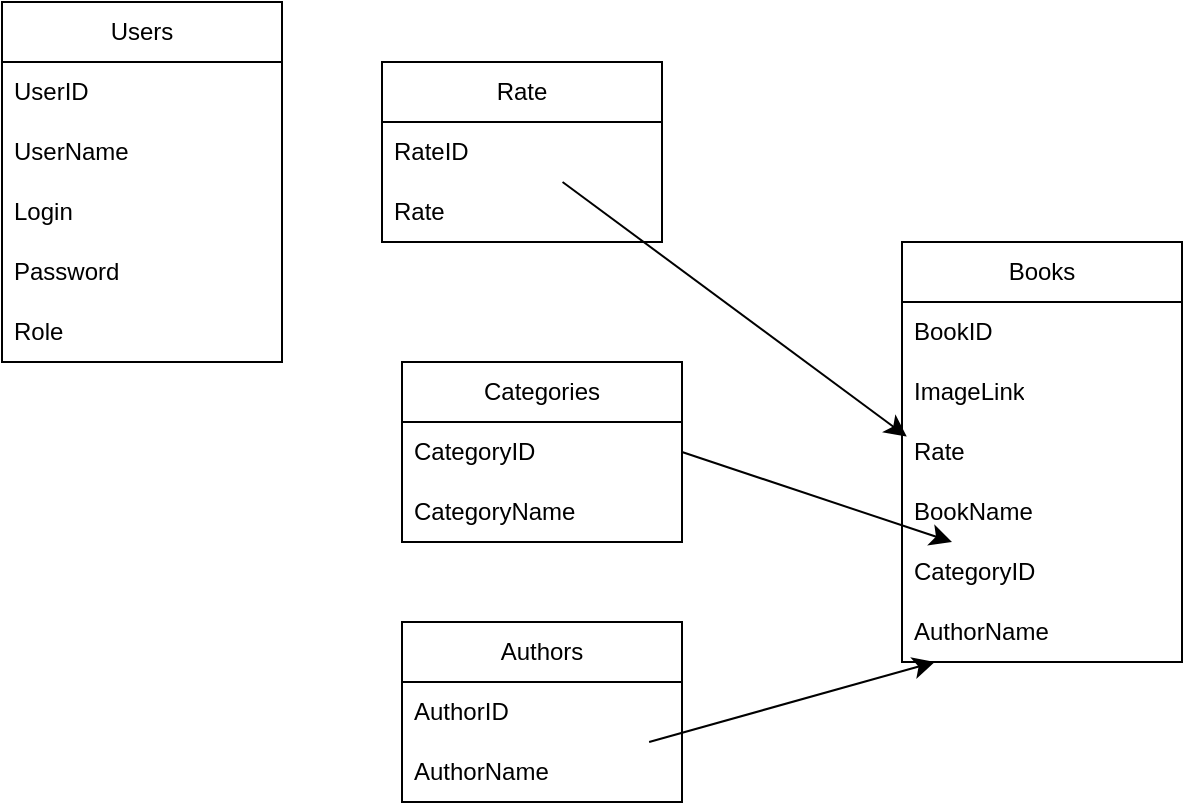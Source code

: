 <mxfile version="27.1.6">
  <diagram name="Страница — 1" id="E9hcgZcwWq4u7HKYQ2Kq">
    <mxGraphModel dx="951" dy="461" grid="1" gridSize="10" guides="1" tooltips="1" connect="1" arrows="1" fold="1" page="1" pageScale="1" pageWidth="827" pageHeight="1169" math="0" shadow="0">
      <root>
        <mxCell id="0" />
        <mxCell id="1" parent="0" />
        <mxCell id="1fi1FVE2c0o_0lhdDcpc-52" value="Users" style="swimlane;fontStyle=0;childLayout=stackLayout;horizontal=1;startSize=30;horizontalStack=0;resizeParent=1;resizeParentMax=0;resizeLast=0;collapsible=1;marginBottom=0;whiteSpace=wrap;html=1;" vertex="1" parent="1">
          <mxGeometry x="100" y="100" width="140" height="180" as="geometry" />
        </mxCell>
        <mxCell id="1fi1FVE2c0o_0lhdDcpc-53" value="UserID" style="text;strokeColor=none;fillColor=none;align=left;verticalAlign=middle;spacingLeft=4;spacingRight=4;overflow=hidden;points=[[0,0.5],[1,0.5]];portConstraint=eastwest;rotatable=0;whiteSpace=wrap;html=1;" vertex="1" parent="1fi1FVE2c0o_0lhdDcpc-52">
          <mxGeometry y="30" width="140" height="30" as="geometry" />
        </mxCell>
        <mxCell id="1fi1FVE2c0o_0lhdDcpc-54" value="UserName" style="text;strokeColor=none;fillColor=none;align=left;verticalAlign=middle;spacingLeft=4;spacingRight=4;overflow=hidden;points=[[0,0.5],[1,0.5]];portConstraint=eastwest;rotatable=0;whiteSpace=wrap;html=1;" vertex="1" parent="1fi1FVE2c0o_0lhdDcpc-52">
          <mxGeometry y="60" width="140" height="30" as="geometry" />
        </mxCell>
        <mxCell id="1fi1FVE2c0o_0lhdDcpc-79" value="Login" style="text;strokeColor=none;fillColor=none;align=left;verticalAlign=middle;spacingLeft=4;spacingRight=4;overflow=hidden;points=[[0,0.5],[1,0.5]];portConstraint=eastwest;rotatable=0;whiteSpace=wrap;html=1;" vertex="1" parent="1fi1FVE2c0o_0lhdDcpc-52">
          <mxGeometry y="90" width="140" height="30" as="geometry" />
        </mxCell>
        <mxCell id="1fi1FVE2c0o_0lhdDcpc-60" value="Password" style="text;strokeColor=none;fillColor=none;align=left;verticalAlign=middle;spacingLeft=4;spacingRight=4;overflow=hidden;points=[[0,0.5],[1,0.5]];portConstraint=eastwest;rotatable=0;whiteSpace=wrap;html=1;" vertex="1" parent="1fi1FVE2c0o_0lhdDcpc-52">
          <mxGeometry y="120" width="140" height="30" as="geometry" />
        </mxCell>
        <mxCell id="1fi1FVE2c0o_0lhdDcpc-55" value="Role" style="text;strokeColor=none;fillColor=none;align=left;verticalAlign=middle;spacingLeft=4;spacingRight=4;overflow=hidden;points=[[0,0.5],[1,0.5]];portConstraint=eastwest;rotatable=0;whiteSpace=wrap;html=1;" vertex="1" parent="1fi1FVE2c0o_0lhdDcpc-52">
          <mxGeometry y="150" width="140" height="30" as="geometry" />
        </mxCell>
        <mxCell id="1fi1FVE2c0o_0lhdDcpc-62" value="Books" style="swimlane;fontStyle=0;childLayout=stackLayout;horizontal=1;startSize=30;horizontalStack=0;resizeParent=1;resizeParentMax=0;resizeLast=0;collapsible=1;marginBottom=0;whiteSpace=wrap;html=1;" vertex="1" parent="1">
          <mxGeometry x="550" y="220" width="140" height="210" as="geometry" />
        </mxCell>
        <mxCell id="1fi1FVE2c0o_0lhdDcpc-63" value="BookID" style="text;strokeColor=none;fillColor=none;align=left;verticalAlign=middle;spacingLeft=4;spacingRight=4;overflow=hidden;points=[[0,0.5],[1,0.5]];portConstraint=eastwest;rotatable=0;whiteSpace=wrap;html=1;" vertex="1" parent="1fi1FVE2c0o_0lhdDcpc-62">
          <mxGeometry y="30" width="140" height="30" as="geometry" />
        </mxCell>
        <mxCell id="1fi1FVE2c0o_0lhdDcpc-78" value="ImageLink" style="text;strokeColor=none;fillColor=none;align=left;verticalAlign=middle;spacingLeft=4;spacingRight=4;overflow=hidden;points=[[0,0.5],[1,0.5]];portConstraint=eastwest;rotatable=0;whiteSpace=wrap;html=1;" vertex="1" parent="1fi1FVE2c0o_0lhdDcpc-62">
          <mxGeometry y="60" width="140" height="30" as="geometry" />
        </mxCell>
        <mxCell id="1fi1FVE2c0o_0lhdDcpc-86" value="Rate" style="text;strokeColor=none;fillColor=none;align=left;verticalAlign=middle;spacingLeft=4;spacingRight=4;overflow=hidden;points=[[0,0.5],[1,0.5]];portConstraint=eastwest;rotatable=0;whiteSpace=wrap;html=1;" vertex="1" parent="1fi1FVE2c0o_0lhdDcpc-62">
          <mxGeometry y="90" width="140" height="30" as="geometry" />
        </mxCell>
        <mxCell id="1fi1FVE2c0o_0lhdDcpc-64" value="BookName" style="text;strokeColor=none;fillColor=none;align=left;verticalAlign=middle;spacingLeft=4;spacingRight=4;overflow=hidden;points=[[0,0.5],[1,0.5]];portConstraint=eastwest;rotatable=0;whiteSpace=wrap;html=1;" vertex="1" parent="1fi1FVE2c0o_0lhdDcpc-62">
          <mxGeometry y="120" width="140" height="30" as="geometry" />
        </mxCell>
        <mxCell id="1fi1FVE2c0o_0lhdDcpc-65" value="CategoryID" style="text;strokeColor=none;fillColor=none;align=left;verticalAlign=middle;spacingLeft=4;spacingRight=4;overflow=hidden;points=[[0,0.5],[1,0.5]];portConstraint=eastwest;rotatable=0;whiteSpace=wrap;html=1;" vertex="1" parent="1fi1FVE2c0o_0lhdDcpc-62">
          <mxGeometry y="150" width="140" height="30" as="geometry" />
        </mxCell>
        <mxCell id="1fi1FVE2c0o_0lhdDcpc-66" value="AuthorName" style="text;strokeColor=none;fillColor=none;align=left;verticalAlign=middle;spacingLeft=4;spacingRight=4;overflow=hidden;points=[[0,0.5],[1,0.5]];portConstraint=eastwest;rotatable=0;whiteSpace=wrap;html=1;" vertex="1" parent="1fi1FVE2c0o_0lhdDcpc-62">
          <mxGeometry y="180" width="140" height="30" as="geometry" />
        </mxCell>
        <mxCell id="1fi1FVE2c0o_0lhdDcpc-67" value="Categories" style="swimlane;fontStyle=0;childLayout=stackLayout;horizontal=1;startSize=30;horizontalStack=0;resizeParent=1;resizeParentMax=0;resizeLast=0;collapsible=1;marginBottom=0;whiteSpace=wrap;html=1;" vertex="1" parent="1">
          <mxGeometry x="300" y="280" width="140" height="90" as="geometry" />
        </mxCell>
        <mxCell id="1fi1FVE2c0o_0lhdDcpc-68" value="CategoryID" style="text;strokeColor=none;fillColor=none;align=left;verticalAlign=middle;spacingLeft=4;spacingRight=4;overflow=hidden;points=[[0,0.5],[1,0.5]];portConstraint=eastwest;rotatable=0;whiteSpace=wrap;html=1;" vertex="1" parent="1fi1FVE2c0o_0lhdDcpc-67">
          <mxGeometry y="30" width="140" height="30" as="geometry" />
        </mxCell>
        <mxCell id="1fi1FVE2c0o_0lhdDcpc-69" value="CategoryName" style="text;strokeColor=none;fillColor=none;align=left;verticalAlign=middle;spacingLeft=4;spacingRight=4;overflow=hidden;points=[[0,0.5],[1,0.5]];portConstraint=eastwest;rotatable=0;whiteSpace=wrap;html=1;" vertex="1" parent="1fi1FVE2c0o_0lhdDcpc-67">
          <mxGeometry y="60" width="140" height="30" as="geometry" />
        </mxCell>
        <mxCell id="1fi1FVE2c0o_0lhdDcpc-73" style="edgeStyle=none;curved=1;rounded=0;orthogonalLoop=1;jettySize=auto;html=1;exitX=1;exitY=0.5;exitDx=0;exitDy=0;fontSize=12;startSize=8;endSize=8;" edge="1" parent="1" source="1fi1FVE2c0o_0lhdDcpc-68" target="1fi1FVE2c0o_0lhdDcpc-65">
          <mxGeometry relative="1" as="geometry" />
        </mxCell>
        <mxCell id="1fi1FVE2c0o_0lhdDcpc-74" value="Authors" style="swimlane;fontStyle=0;childLayout=stackLayout;horizontal=1;startSize=30;horizontalStack=0;resizeParent=1;resizeParentMax=0;resizeLast=0;collapsible=1;marginBottom=0;whiteSpace=wrap;html=1;" vertex="1" parent="1">
          <mxGeometry x="300" y="410" width="140" height="90" as="geometry" />
        </mxCell>
        <mxCell id="1fi1FVE2c0o_0lhdDcpc-75" value="AuthorID" style="text;strokeColor=none;fillColor=none;align=left;verticalAlign=middle;spacingLeft=4;spacingRight=4;overflow=hidden;points=[[0,0.5],[1,0.5]];portConstraint=eastwest;rotatable=0;whiteSpace=wrap;html=1;" vertex="1" parent="1fi1FVE2c0o_0lhdDcpc-74">
          <mxGeometry y="30" width="140" height="30" as="geometry" />
        </mxCell>
        <mxCell id="1fi1FVE2c0o_0lhdDcpc-76" value="AuthorName" style="text;strokeColor=none;fillColor=none;align=left;verticalAlign=middle;spacingLeft=4;spacingRight=4;overflow=hidden;points=[[0,0.5],[1,0.5]];portConstraint=eastwest;rotatable=0;whiteSpace=wrap;html=1;" vertex="1" parent="1fi1FVE2c0o_0lhdDcpc-74">
          <mxGeometry y="60" width="140" height="30" as="geometry" />
        </mxCell>
        <mxCell id="1fi1FVE2c0o_0lhdDcpc-77" style="edgeStyle=none;curved=1;rounded=0;orthogonalLoop=1;jettySize=auto;html=1;fontSize=12;startSize=8;endSize=8;" edge="1" parent="1" source="1fi1FVE2c0o_0lhdDcpc-76" target="1fi1FVE2c0o_0lhdDcpc-66">
          <mxGeometry relative="1" as="geometry" />
        </mxCell>
        <mxCell id="1fi1FVE2c0o_0lhdDcpc-80" value="Rate" style="swimlane;fontStyle=0;childLayout=stackLayout;horizontal=1;startSize=30;horizontalStack=0;resizeParent=1;resizeParentMax=0;resizeLast=0;collapsible=1;marginBottom=0;whiteSpace=wrap;html=1;" vertex="1" parent="1">
          <mxGeometry x="290" y="130" width="140" height="90" as="geometry" />
        </mxCell>
        <mxCell id="1fi1FVE2c0o_0lhdDcpc-81" value="RateID" style="text;strokeColor=none;fillColor=none;align=left;verticalAlign=middle;spacingLeft=4;spacingRight=4;overflow=hidden;points=[[0,0.5],[1,0.5]];portConstraint=eastwest;rotatable=0;whiteSpace=wrap;html=1;" vertex="1" parent="1fi1FVE2c0o_0lhdDcpc-80">
          <mxGeometry y="30" width="140" height="30" as="geometry" />
        </mxCell>
        <mxCell id="1fi1FVE2c0o_0lhdDcpc-82" value="Rate" style="text;strokeColor=none;fillColor=none;align=left;verticalAlign=middle;spacingLeft=4;spacingRight=4;overflow=hidden;points=[[0,0.5],[1,0.5]];portConstraint=eastwest;rotatable=0;whiteSpace=wrap;html=1;" vertex="1" parent="1fi1FVE2c0o_0lhdDcpc-80">
          <mxGeometry y="60" width="140" height="30" as="geometry" />
        </mxCell>
        <mxCell id="1fi1FVE2c0o_0lhdDcpc-87" style="edgeStyle=none;curved=1;rounded=0;orthogonalLoop=1;jettySize=auto;html=1;entryX=0.017;entryY=0.243;entryDx=0;entryDy=0;entryPerimeter=0;fontSize=12;startSize=8;endSize=8;" edge="1" parent="1" source="1fi1FVE2c0o_0lhdDcpc-81" target="1fi1FVE2c0o_0lhdDcpc-86">
          <mxGeometry relative="1" as="geometry" />
        </mxCell>
      </root>
    </mxGraphModel>
  </diagram>
</mxfile>
